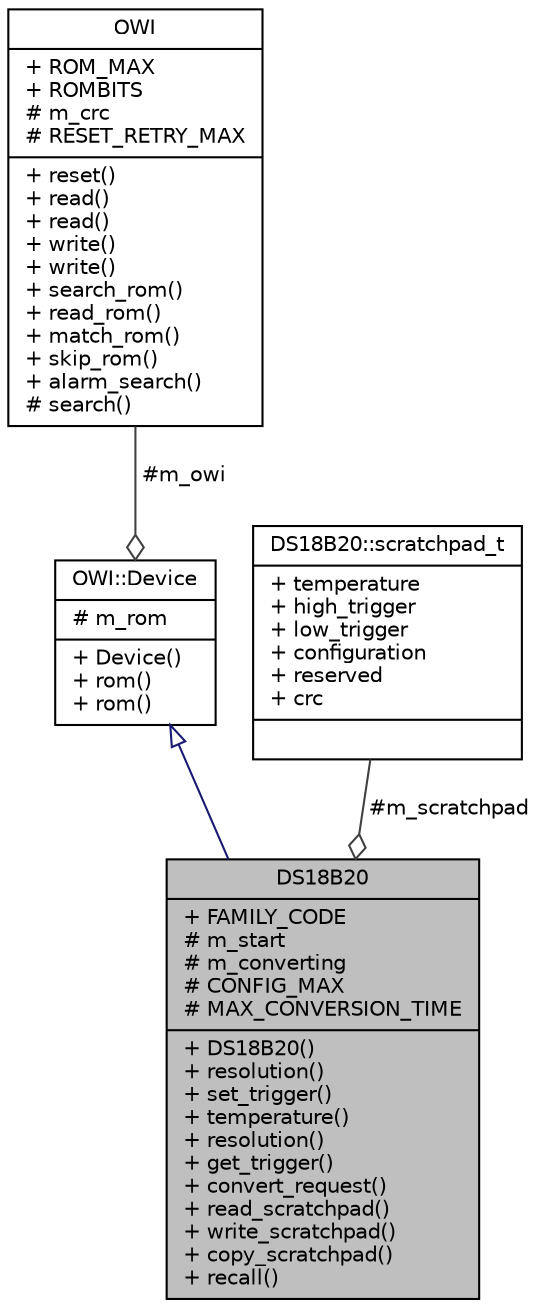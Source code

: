 digraph "DS18B20"
{
  edge [fontname="Helvetica",fontsize="10",labelfontname="Helvetica",labelfontsize="10"];
  node [fontname="Helvetica",fontsize="10",shape=record];
  Node1 [label="{DS18B20\n|+ FAMILY_CODE\l# m_start\l# m_converting\l# CONFIG_MAX\l# MAX_CONVERSION_TIME\l|+ DS18B20()\l+ resolution()\l+ set_trigger()\l+ temperature()\l+ resolution()\l+ get_trigger()\l+ convert_request()\l+ read_scratchpad()\l+ write_scratchpad()\l+ copy_scratchpad()\l+ recall()\l}",height=0.2,width=0.4,color="black", fillcolor="grey75", style="filled", fontcolor="black"];
  Node2 -> Node1 [dir="back",color="midnightblue",fontsize="10",style="solid",arrowtail="onormal",fontname="Helvetica"];
  Node2 [label="{OWI::Device\n|# m_rom\l|+ Device()\l+ rom()\l+ rom()\l}",height=0.2,width=0.4,color="black", fillcolor="white", style="filled",URL="$d0/d7f/classOWI_1_1Device.html"];
  Node3 -> Node2 [color="grey25",fontsize="10",style="solid",label=" #m_owi" ,arrowhead="odiamond",fontname="Helvetica"];
  Node3 [label="{OWI\n|+ ROM_MAX\l+ ROMBITS\l# m_crc\l# RESET_RETRY_MAX\l|+ reset()\l+ read()\l+ read()\l+ write()\l+ write()\l+ search_rom()\l+ read_rom()\l+ match_rom()\l+ skip_rom()\l+ alarm_search()\l# search()\l}",height=0.2,width=0.4,color="black", fillcolor="white", style="filled",URL="$d7/d90/classOWI.html"];
  Node4 -> Node1 [color="grey25",fontsize="10",style="solid",label=" #m_scratchpad" ,arrowhead="odiamond",fontname="Helvetica"];
  Node4 [label="{DS18B20::scratchpad_t\n|+ temperature\l+ high_trigger\l+ low_trigger\l+ configuration\l+ reserved\l+ crc\l|}",height=0.2,width=0.4,color="black", fillcolor="white", style="filled",URL="$d4/d1f/structDS18B20_1_1scratchpad__t.html"];
}
